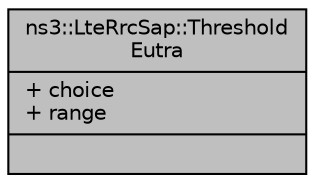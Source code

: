 digraph "ns3::LteRrcSap::ThresholdEutra"
{
  edge [fontname="Helvetica",fontsize="10",labelfontname="Helvetica",labelfontsize="10"];
  node [fontname="Helvetica",fontsize="10",shape=record];
  Node1 [label="{ns3::LteRrcSap::Threshold\lEutra\n|+ choice\l+ range\l|}",height=0.2,width=0.4,color="black", fillcolor="grey75", style="filled", fontcolor="black"];
}
